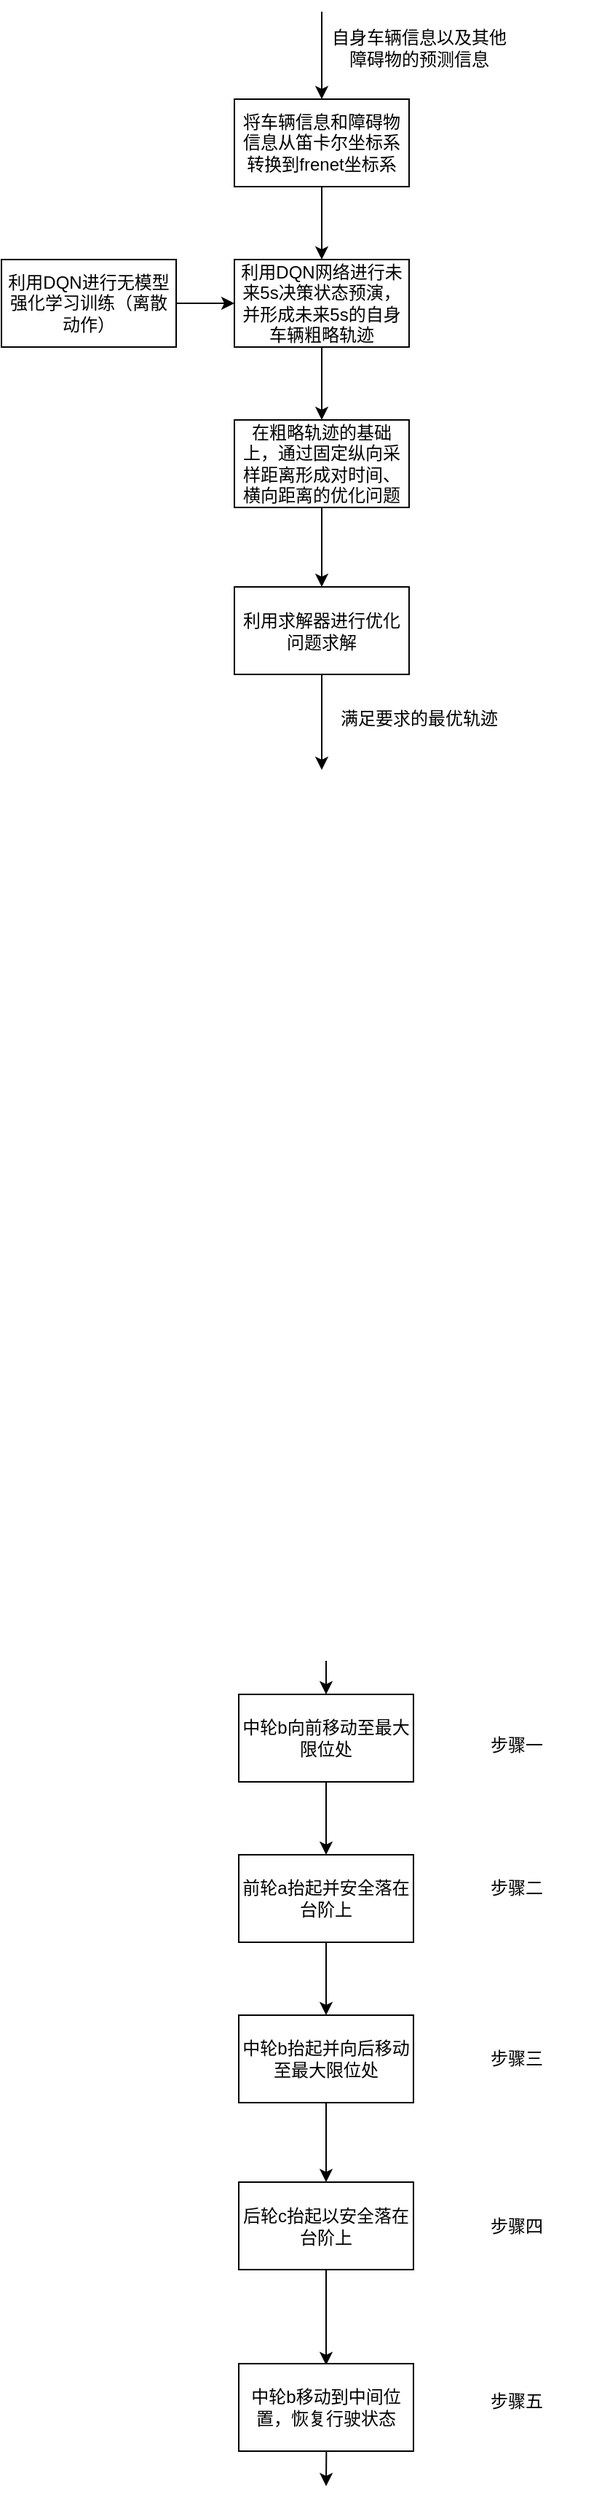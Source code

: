 <mxfile version="16.1.0" type="github">
  <diagram id="ew8L6lm5BzRy5CFWDwag" name="Page-1">
    <mxGraphModel dx="1129" dy="661" grid="0" gridSize="10" guides="1" tooltips="1" connect="1" arrows="1" fold="1" page="1" pageScale="1" pageWidth="827" pageHeight="1169" math="0" shadow="0">
      <root>
        <mxCell id="0" />
        <mxCell id="1" parent="0" />
        <mxCell id="Y_4to6kxO0sAiYm3rMff-1" value="将车辆信息和障碍物信息从笛卡尔坐标系转换到frenet坐标系" style="rounded=0;whiteSpace=wrap;html=1;" parent="1" vertex="1">
          <mxGeometry x="320" y="190" width="120" height="60" as="geometry" />
        </mxCell>
        <mxCell id="Y_4to6kxO0sAiYm3rMff-2" value="" style="endArrow=classic;html=1;rounded=0;entryX=0.5;entryY=0;entryDx=0;entryDy=0;" parent="1" target="Y_4to6kxO0sAiYm3rMff-1" edge="1">
          <mxGeometry width="50" height="50" relative="1" as="geometry">
            <mxPoint x="380" y="130" as="sourcePoint" />
            <mxPoint x="440" y="380" as="targetPoint" />
          </mxGeometry>
        </mxCell>
        <mxCell id="Y_4to6kxO0sAiYm3rMff-3" value="自身车辆信息以及其他障碍物的预测信息" style="text;html=1;strokeColor=none;fillColor=none;align=center;verticalAlign=middle;whiteSpace=wrap;rounded=0;" parent="1" vertex="1">
          <mxGeometry x="384" y="140" width="126" height="30" as="geometry" />
        </mxCell>
        <mxCell id="Y_4to6kxO0sAiYm3rMff-4" value="" style="endArrow=classic;html=1;rounded=0;exitX=0.5;exitY=1;exitDx=0;exitDy=0;entryX=0.5;entryY=0;entryDx=0;entryDy=0;" parent="1" source="Y_4to6kxO0sAiYm3rMff-1" target="Y_4to6kxO0sAiYm3rMff-5" edge="1">
          <mxGeometry width="50" height="50" relative="1" as="geometry">
            <mxPoint x="390" y="370" as="sourcePoint" />
            <mxPoint x="380" y="300" as="targetPoint" />
          </mxGeometry>
        </mxCell>
        <mxCell id="Y_4to6kxO0sAiYm3rMff-5" value="利用DQN网络进行未来5s决策状态预演，并形成未来5s的自身车辆粗略轨迹" style="rounded=0;whiteSpace=wrap;html=1;" parent="1" vertex="1">
          <mxGeometry x="320" y="300" width="120" height="60" as="geometry" />
        </mxCell>
        <mxCell id="Y_4to6kxO0sAiYm3rMff-6" value="" style="endArrow=classic;html=1;rounded=0;entryX=0;entryY=0.5;entryDx=0;entryDy=0;exitX=1;exitY=0.5;exitDx=0;exitDy=0;" parent="1" source="Y_4to6kxO0sAiYm3rMff-7" target="Y_4to6kxO0sAiYm3rMff-5" edge="1">
          <mxGeometry width="50" height="50" relative="1" as="geometry">
            <mxPoint x="250" y="330" as="sourcePoint" />
            <mxPoint x="440" y="320" as="targetPoint" />
          </mxGeometry>
        </mxCell>
        <mxCell id="Y_4to6kxO0sAiYm3rMff-7" value="利用DQN进行无模型强化学习训练（离散动作）" style="rounded=0;whiteSpace=wrap;html=1;" parent="1" vertex="1">
          <mxGeometry x="160" y="300" width="120" height="60" as="geometry" />
        </mxCell>
        <mxCell id="Y_4to6kxO0sAiYm3rMff-8" value="" style="endArrow=classic;html=1;rounded=0;exitX=0.5;exitY=1;exitDx=0;exitDy=0;entryX=0.5;entryY=0;entryDx=0;entryDy=0;" parent="1" source="Y_4to6kxO0sAiYm3rMff-5" target="Y_4to6kxO0sAiYm3rMff-9" edge="1">
          <mxGeometry width="50" height="50" relative="1" as="geometry">
            <mxPoint x="390" y="370" as="sourcePoint" />
            <mxPoint x="380" y="420" as="targetPoint" />
          </mxGeometry>
        </mxCell>
        <mxCell id="Y_4to6kxO0sAiYm3rMff-9" value="在粗略轨迹的基础上，通过固定纵向采样距离形成对时间、横向距离的优化问题" style="rounded=0;whiteSpace=wrap;html=1;" parent="1" vertex="1">
          <mxGeometry x="320" y="410" width="120" height="60" as="geometry" />
        </mxCell>
        <mxCell id="Y_4to6kxO0sAiYm3rMff-11" value="" style="endArrow=classic;html=1;rounded=0;exitX=0.5;exitY=1;exitDx=0;exitDy=0;" parent="1" source="Y_4to6kxO0sAiYm3rMff-9" target="Y_4to6kxO0sAiYm3rMff-12" edge="1">
          <mxGeometry width="50" height="50" relative="1" as="geometry">
            <mxPoint x="390" y="370" as="sourcePoint" />
            <mxPoint x="380" y="540" as="targetPoint" />
          </mxGeometry>
        </mxCell>
        <mxCell id="Y_4to6kxO0sAiYm3rMff-12" value="利用求解器进行优化问题求解" style="rounded=0;whiteSpace=wrap;html=1;" parent="1" vertex="1">
          <mxGeometry x="320" y="524.5" width="120" height="60" as="geometry" />
        </mxCell>
        <mxCell id="Y_4to6kxO0sAiYm3rMff-14" value="" style="endArrow=classic;html=1;rounded=0;exitX=0.5;exitY=1;exitDx=0;exitDy=0;" parent="1" source="Y_4to6kxO0sAiYm3rMff-12" edge="1">
          <mxGeometry width="50" height="50" relative="1" as="geometry">
            <mxPoint x="390" y="370" as="sourcePoint" />
            <mxPoint x="380" y="650" as="targetPoint" />
          </mxGeometry>
        </mxCell>
        <mxCell id="Y_4to6kxO0sAiYm3rMff-15" value="满足要求的最优轨迹" style="text;html=1;strokeColor=none;fillColor=none;align=center;verticalAlign=middle;whiteSpace=wrap;rounded=0;" parent="1" vertex="1">
          <mxGeometry x="384" y="600" width="126" height="30" as="geometry" />
        </mxCell>
        <mxCell id="sk2q5BEs7lH2EntZwrwr-1" value="中轮b向前移动至最大限位处" style="rounded=0;whiteSpace=wrap;html=1;" vertex="1" parent="1">
          <mxGeometry x="323" y="1284" width="120" height="60" as="geometry" />
        </mxCell>
        <mxCell id="sk2q5BEs7lH2EntZwrwr-2" value="" style="endArrow=classic;html=1;rounded=0;entryX=0.5;entryY=0;entryDx=0;entryDy=0;" edge="1" parent="1" target="sk2q5BEs7lH2EntZwrwr-1">
          <mxGeometry width="50" height="50" relative="1" as="geometry">
            <mxPoint x="383" y="1261" as="sourcePoint" />
            <mxPoint x="443" y="1474" as="targetPoint" />
          </mxGeometry>
        </mxCell>
        <mxCell id="sk2q5BEs7lH2EntZwrwr-3" value="步骤一" style="text;html=1;strokeColor=none;fillColor=none;align=center;verticalAlign=middle;whiteSpace=wrap;rounded=0;" vertex="1" parent="1">
          <mxGeometry x="451" y="1304" width="126" height="30" as="geometry" />
        </mxCell>
        <mxCell id="sk2q5BEs7lH2EntZwrwr-4" value="" style="endArrow=classic;html=1;rounded=0;exitX=0.5;exitY=1;exitDx=0;exitDy=0;entryX=0.5;entryY=0;entryDx=0;entryDy=0;" edge="1" parent="1" source="sk2q5BEs7lH2EntZwrwr-1" target="sk2q5BEs7lH2EntZwrwr-5">
          <mxGeometry width="50" height="50" relative="1" as="geometry">
            <mxPoint x="393" y="1464" as="sourcePoint" />
            <mxPoint x="383" y="1394" as="targetPoint" />
          </mxGeometry>
        </mxCell>
        <mxCell id="sk2q5BEs7lH2EntZwrwr-5" value="前轮a抬起并安全落在台阶上" style="rounded=0;whiteSpace=wrap;html=1;" vertex="1" parent="1">
          <mxGeometry x="323" y="1394" width="120" height="60" as="geometry" />
        </mxCell>
        <mxCell id="sk2q5BEs7lH2EntZwrwr-8" value="" style="endArrow=classic;html=1;rounded=0;exitX=0.5;exitY=1;exitDx=0;exitDy=0;entryX=0.5;entryY=0;entryDx=0;entryDy=0;" edge="1" parent="1" source="sk2q5BEs7lH2EntZwrwr-5" target="sk2q5BEs7lH2EntZwrwr-9">
          <mxGeometry width="50" height="50" relative="1" as="geometry">
            <mxPoint x="393" y="1464" as="sourcePoint" />
            <mxPoint x="383" y="1514" as="targetPoint" />
          </mxGeometry>
        </mxCell>
        <mxCell id="sk2q5BEs7lH2EntZwrwr-9" value="中轮b抬起并向后移动至最大限位处" style="rounded=0;whiteSpace=wrap;html=1;" vertex="1" parent="1">
          <mxGeometry x="323" y="1504" width="120" height="60" as="geometry" />
        </mxCell>
        <mxCell id="sk2q5BEs7lH2EntZwrwr-10" value="" style="endArrow=classic;html=1;rounded=0;exitX=0.5;exitY=1;exitDx=0;exitDy=0;" edge="1" parent="1" source="sk2q5BEs7lH2EntZwrwr-9" target="sk2q5BEs7lH2EntZwrwr-11">
          <mxGeometry width="50" height="50" relative="1" as="geometry">
            <mxPoint x="393" y="1464" as="sourcePoint" />
            <mxPoint x="383" y="1634" as="targetPoint" />
          </mxGeometry>
        </mxCell>
        <mxCell id="sk2q5BEs7lH2EntZwrwr-11" value="后轮c抬起以安全落在台阶上" style="rounded=0;whiteSpace=wrap;html=1;" vertex="1" parent="1">
          <mxGeometry x="323" y="1618.5" width="120" height="60" as="geometry" />
        </mxCell>
        <mxCell id="sk2q5BEs7lH2EntZwrwr-12" value="" style="endArrow=classic;html=1;rounded=0;exitX=0.5;exitY=1;exitDx=0;exitDy=0;" edge="1" parent="1" source="sk2q5BEs7lH2EntZwrwr-11">
          <mxGeometry width="50" height="50" relative="1" as="geometry">
            <mxPoint x="393" y="1464" as="sourcePoint" />
            <mxPoint x="383" y="1744" as="targetPoint" />
          </mxGeometry>
        </mxCell>
        <mxCell id="sk2q5BEs7lH2EntZwrwr-14" value="步骤二" style="text;html=1;strokeColor=none;fillColor=none;align=center;verticalAlign=middle;whiteSpace=wrap;rounded=0;" vertex="1" parent="1">
          <mxGeometry x="451" y="1402" width="126" height="30" as="geometry" />
        </mxCell>
        <mxCell id="sk2q5BEs7lH2EntZwrwr-15" value="步骤三" style="text;html=1;strokeColor=none;fillColor=none;align=center;verticalAlign=middle;whiteSpace=wrap;rounded=0;" vertex="1" parent="1">
          <mxGeometry x="451" y="1519" width="126" height="30" as="geometry" />
        </mxCell>
        <mxCell id="sk2q5BEs7lH2EntZwrwr-16" value="步骤四" style="text;html=1;strokeColor=none;fillColor=none;align=center;verticalAlign=middle;whiteSpace=wrap;rounded=0;" vertex="1" parent="1">
          <mxGeometry x="451" y="1633.5" width="126" height="30" as="geometry" />
        </mxCell>
        <mxCell id="sk2q5BEs7lH2EntZwrwr-17" value="中轮b移动到中间位置，恢复行驶状态" style="rounded=0;whiteSpace=wrap;html=1;" vertex="1" parent="1">
          <mxGeometry x="323" y="1743" width="120" height="60" as="geometry" />
        </mxCell>
        <mxCell id="sk2q5BEs7lH2EntZwrwr-18" value="步骤五" style="text;html=1;strokeColor=none;fillColor=none;align=center;verticalAlign=middle;whiteSpace=wrap;rounded=0;" vertex="1" parent="1">
          <mxGeometry x="451" y="1754" width="126" height="30" as="geometry" />
        </mxCell>
        <mxCell id="sk2q5BEs7lH2EntZwrwr-19" value="" style="endArrow=classic;html=1;rounded=0;exitX=0.5;exitY=1;exitDx=0;exitDy=0;" edge="1" parent="1">
          <mxGeometry width="50" height="50" relative="1" as="geometry">
            <mxPoint x="383.17" y="1803" as="sourcePoint" />
            <mxPoint x="383" y="1827" as="targetPoint" />
          </mxGeometry>
        </mxCell>
      </root>
    </mxGraphModel>
  </diagram>
</mxfile>
